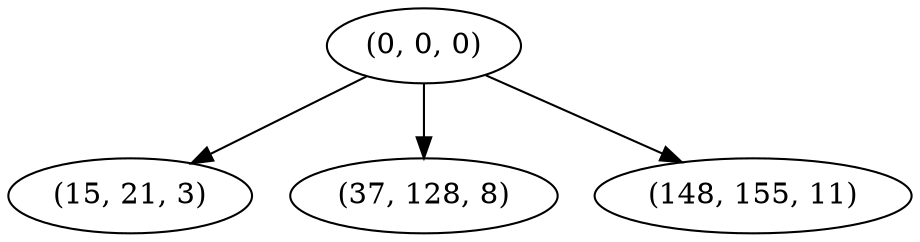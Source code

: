 digraph tree {
    "(0, 0, 0)";
    "(15, 21, 3)";
    "(37, 128, 8)";
    "(148, 155, 11)";
    "(0, 0, 0)" -> "(15, 21, 3)";
    "(0, 0, 0)" -> "(37, 128, 8)";
    "(0, 0, 0)" -> "(148, 155, 11)";
}
